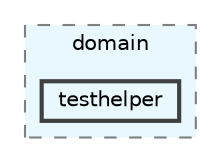 digraph "src/test/java/domain/testhelper"
{
 // LATEX_PDF_SIZE
  bgcolor="transparent";
  edge [fontname=Helvetica,fontsize=10,labelfontname=Helvetica,labelfontsize=10];
  node [fontname=Helvetica,fontsize=10,shape=box,height=0.2,width=0.4];
  compound=true
  subgraph clusterdir_b9f791e9f15fa5d71b4ce63267a14caf {
    graph [ bgcolor="#e8f8fc", pencolor="grey50", label="domain", fontname=Helvetica,fontsize=10 style="filled,dashed", URL="dir_b9f791e9f15fa5d71b4ce63267a14caf.html",tooltip=""]
  dir_1fb024d386ed02bf711cfb46bcfd5040 [label="testhelper", fillcolor="#e8f8fc", color="grey25", style="filled,bold", URL="dir_1fb024d386ed02bf711cfb46bcfd5040.html",tooltip=""];
  }
}
